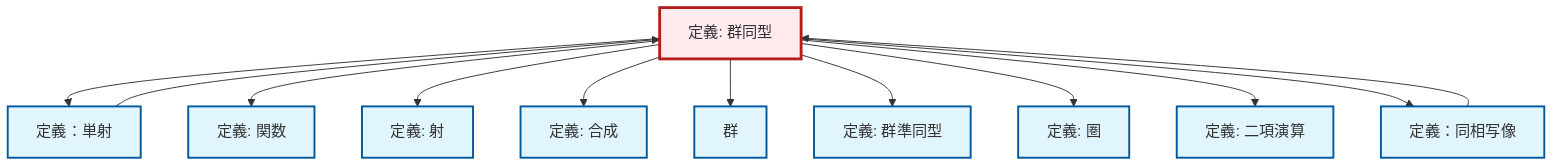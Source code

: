 graph TD
    classDef definition fill:#e1f5fe,stroke:#01579b,stroke-width:2px
    classDef theorem fill:#f3e5f5,stroke:#4a148c,stroke-width:2px
    classDef axiom fill:#fff3e0,stroke:#e65100,stroke-width:2px
    classDef example fill:#e8f5e9,stroke:#1b5e20,stroke-width:2px
    classDef current fill:#ffebee,stroke:#b71c1c,stroke-width:3px
    def-binary-operation["定義: 二項演算"]:::definition
    def-homomorphism["定義: 群準同型"]:::definition
    def-morphism["定義: 射"]:::definition
    def-isomorphism["定義: 群同型"]:::definition
    def-composition["定義: 合成"]:::definition
    def-category["定義: 圏"]:::definition
    def-monomorphism["定義：単射"]:::definition
    def-homeomorphism["定義：同相写像"]:::definition
    def-group["群"]:::definition
    def-function["定義: 関数"]:::definition
    def-homeomorphism --> def-isomorphism
    def-isomorphism --> def-monomorphism
    def-isomorphism --> def-function
    def-isomorphism --> def-morphism
    def-isomorphism --> def-composition
    def-isomorphism --> def-group
    def-isomorphism --> def-homomorphism
    def-monomorphism --> def-isomorphism
    def-isomorphism --> def-category
    def-isomorphism --> def-binary-operation
    def-isomorphism --> def-homeomorphism
    class def-isomorphism current